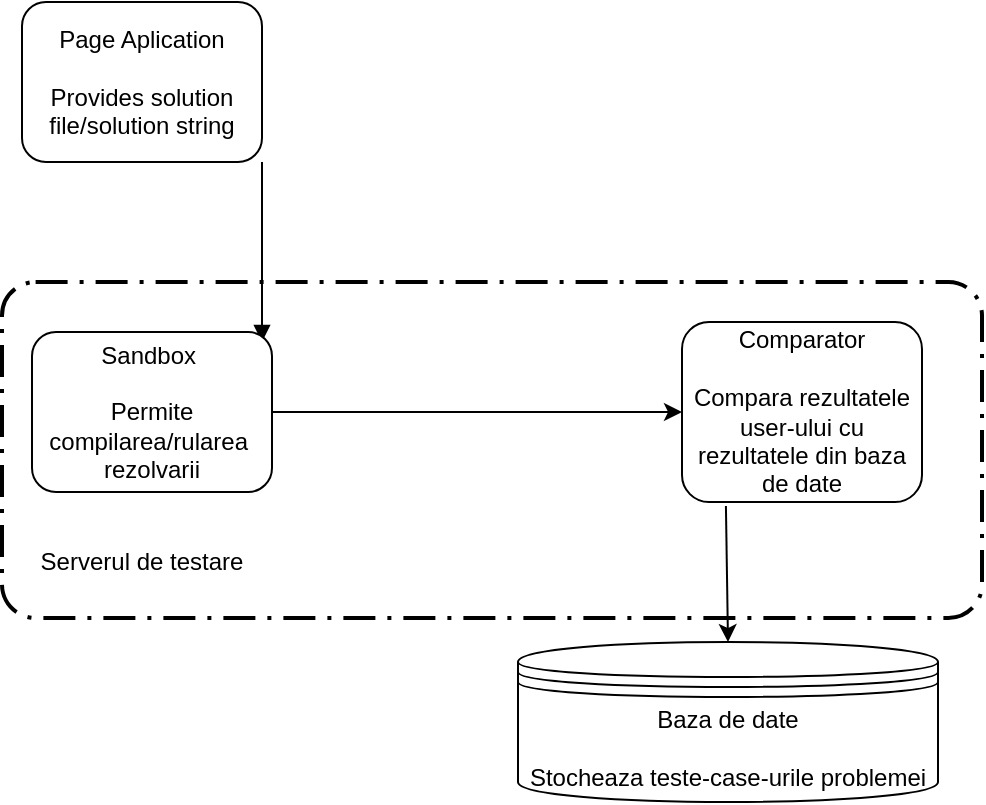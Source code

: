 <mxfile version="10.5.0" type="device"><diagram id="7POM-GoHDE9kXHkyYF_c" name="Page-1"><mxGraphModel dx="840" dy="494" grid="1" gridSize="10" guides="1" tooltips="1" connect="1" arrows="1" fold="1" page="1" pageScale="1" pageWidth="827" pageHeight="1169" math="0" shadow="0"><root><mxCell id="0"/><mxCell id="1" parent="0"/><mxCell id="CK6qxe-83-0KtvDFfF1q-2" value="Page Aplication&lt;br&gt;&lt;br&gt;Provides solution file/solution string&lt;br&gt;" style="shape=ext;rounded=1;html=1;whiteSpace=wrap;" parent="1" vertex="1"><mxGeometry x="60" y="40" width="120" height="80" as="geometry"/></mxCell><mxCell id="CK6qxe-83-0KtvDFfF1q-3" value="" style="endArrow=block;endFill=1;endSize=6;html=1;" parent="1" edge="1"><mxGeometry width="100" relative="1" as="geometry"><mxPoint x="180" y="120" as="sourcePoint"/><mxPoint x="180" y="210" as="targetPoint"/></mxGeometry></mxCell><mxCell id="CK6qxe-83-0KtvDFfF1q-11" style="edgeStyle=orthogonalEdgeStyle;rounded=0;orthogonalLoop=1;jettySize=auto;html=1;exitX=1;exitY=0.5;exitDx=0;exitDy=0;entryX=0;entryY=0.5;entryDx=0;entryDy=0;" parent="1" source="CK6qxe-83-0KtvDFfF1q-4" target="CK6qxe-83-0KtvDFfF1q-5" edge="1"><mxGeometry relative="1" as="geometry"/></mxCell><mxCell id="CK6qxe-83-0KtvDFfF1q-4" value="Sandbox&amp;nbsp;&lt;br&gt;&lt;br&gt;Permite compilarea/rularea&amp;nbsp;&lt;br&gt;rezolvarii&lt;br&gt;" style="shape=ext;rounded=1;html=1;whiteSpace=wrap;" parent="1" vertex="1"><mxGeometry x="65" y="205" width="120" height="80" as="geometry"/></mxCell><mxCell id="CK6qxe-83-0KtvDFfF1q-5" value="Comparator&lt;br&gt;&lt;br&gt;Compara rezultatele user-ului cu rezultatele din baza de date&lt;br&gt;" style="shape=ext;rounded=1;html=1;whiteSpace=wrap;" parent="1" vertex="1"><mxGeometry x="390" y="200" width="120" height="90" as="geometry"/></mxCell><mxCell id="CK6qxe-83-0KtvDFfF1q-6" value="Baza de date&lt;br&gt;&lt;br&gt;Stocheaza teste-case-urile problemei" style="shape=datastore;whiteSpace=wrap;html=1;" parent="1" vertex="1"><mxGeometry x="308" y="360" width="210" height="80" as="geometry"/></mxCell><mxCell id="CK6qxe-83-0KtvDFfF1q-14" value="" style="rounded=1;arcSize=10;dashed=1;strokeColor=#000000;fillColor=none;gradientColor=none;dashPattern=8 3 1 3;strokeWidth=2;" parent="1" vertex="1"><mxGeometry x="50" y="180" width="490" height="168" as="geometry"/></mxCell><mxCell id="CK6qxe-83-0KtvDFfF1q-16" value="Serverul de testare" style="text;html=1;strokeColor=none;fillColor=none;align=center;verticalAlign=middle;whiteSpace=wrap;rounded=0;" parent="1" vertex="1"><mxGeometry x="60" y="310" width="120" height="20" as="geometry"/></mxCell><mxCell id="CK6qxe-83-0KtvDFfF1q-18" value="" style="endArrow=classic;html=1;entryX=0.5;entryY=0;entryDx=0;entryDy=0;exitX=0.183;exitY=1.022;exitDx=0;exitDy=0;exitPerimeter=0;" parent="1" source="CK6qxe-83-0KtvDFfF1q-5" target="CK6qxe-83-0KtvDFfF1q-6" edge="1"><mxGeometry width="50" height="50" relative="1" as="geometry"><mxPoint x="380" y="330" as="sourcePoint"/><mxPoint x="430" y="280" as="targetPoint"/></mxGeometry></mxCell></root></mxGraphModel></diagram></mxfile>